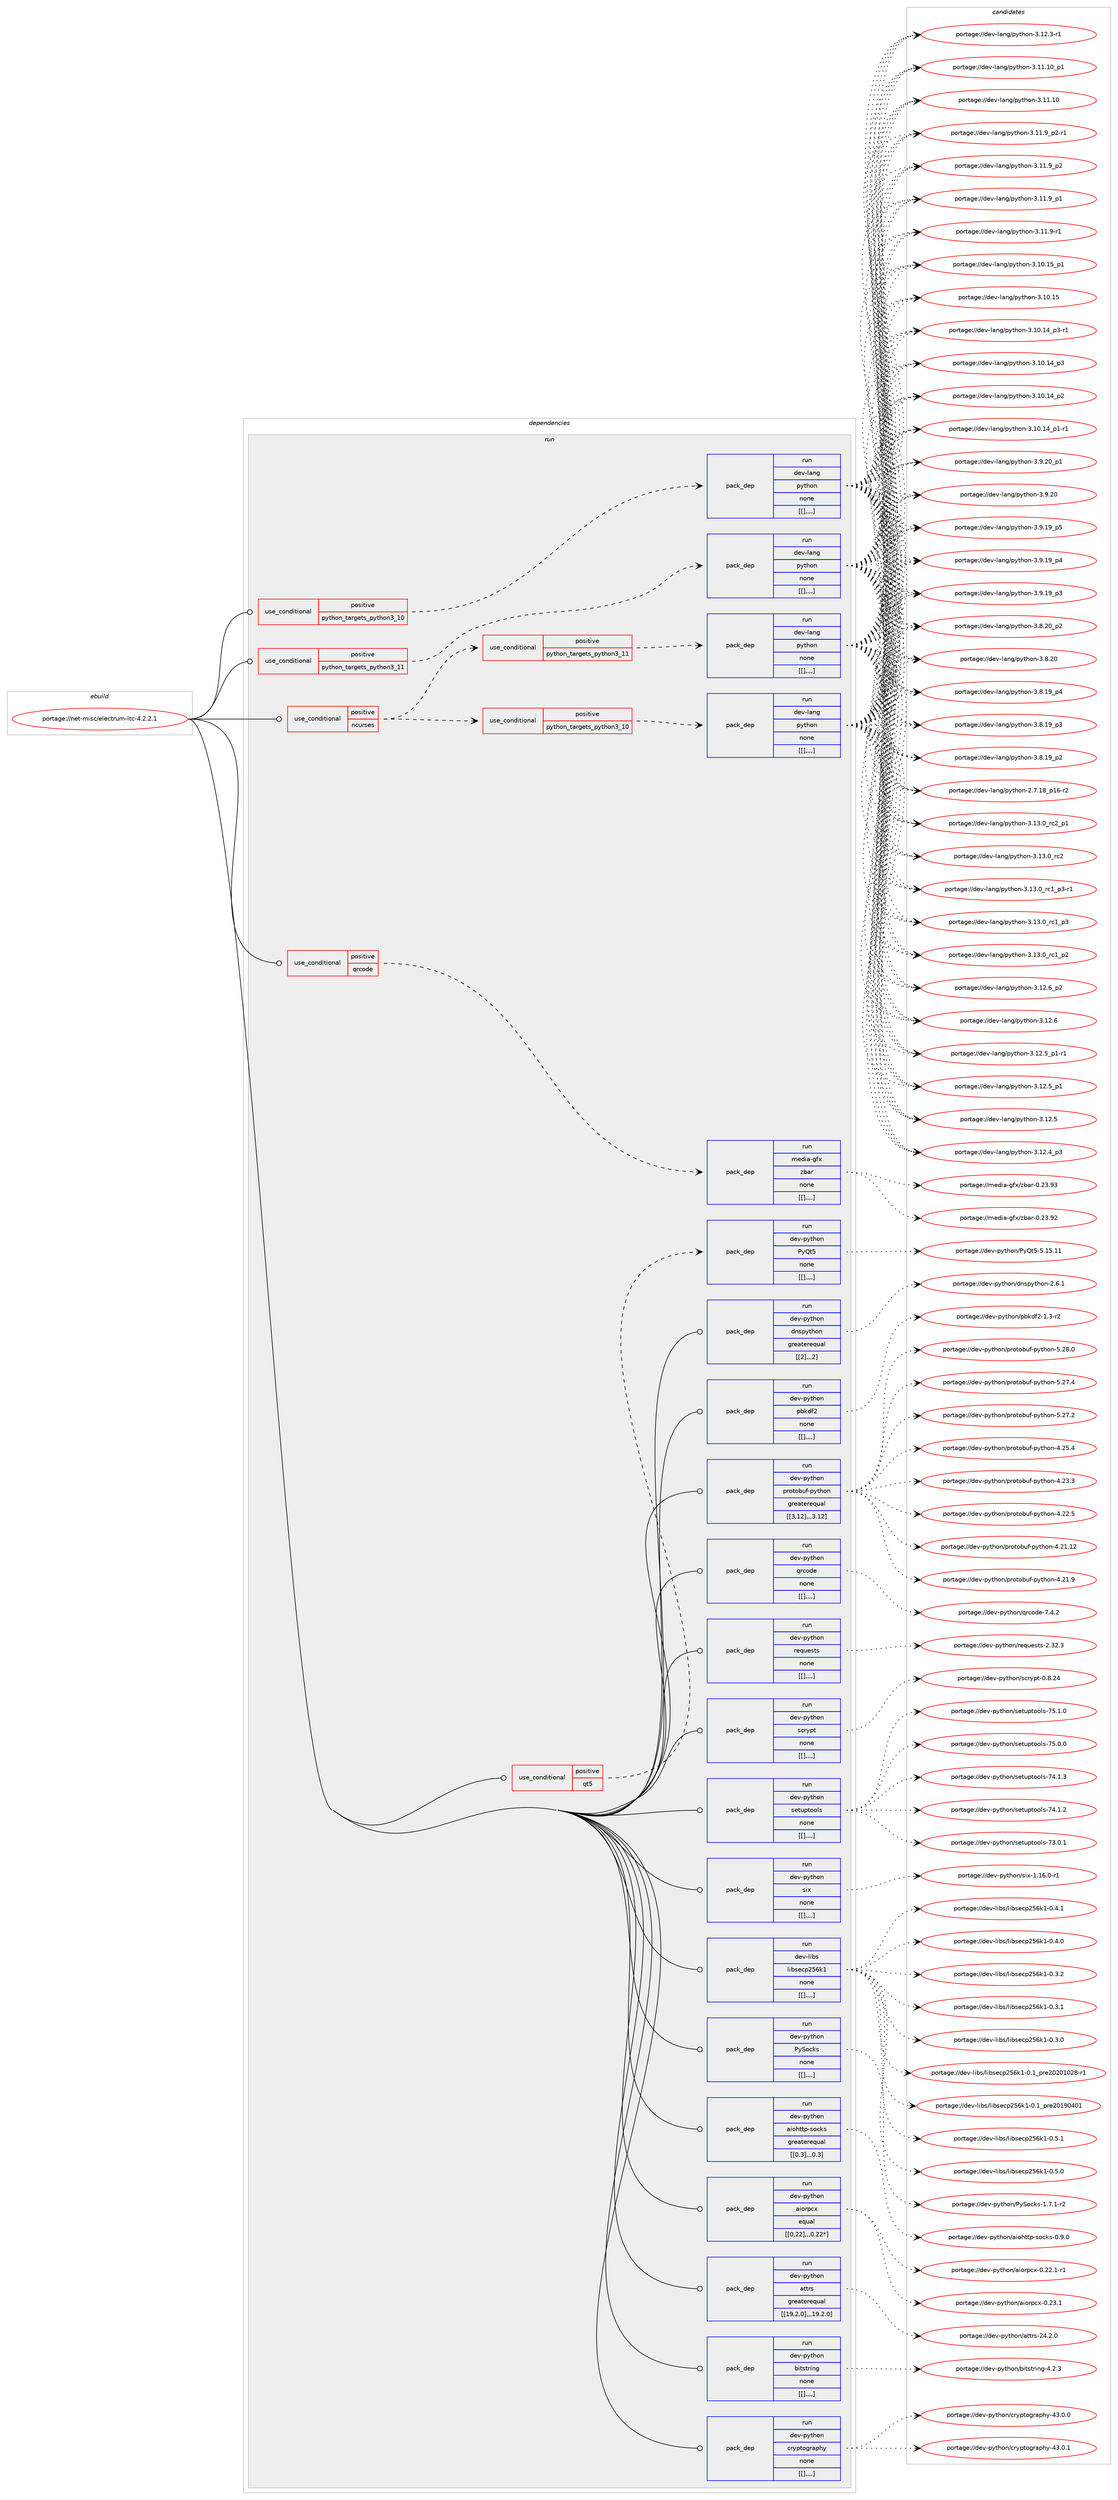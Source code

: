 digraph prolog {

# *************
# Graph options
# *************

newrank=true;
concentrate=true;
compound=true;
graph [rankdir=LR,fontname=Helvetica,fontsize=10,ranksep=1.5];#, ranksep=2.5, nodesep=0.2];
edge  [arrowhead=vee];
node  [fontname=Helvetica,fontsize=10];

# **********
# The ebuild
# **********

subgraph cluster_leftcol {
color=gray;
label=<<i>ebuild</i>>;
id [label="portage://net-misc/electrum-ltc-4.2.2.1", color=red, width=4, href="../net-misc/electrum-ltc-4.2.2.1.svg"];
}

# ****************
# The dependencies
# ****************

subgraph cluster_midcol {
color=gray;
label=<<i>dependencies</i>>;
subgraph cluster_compile {
fillcolor="#eeeeee";
style=filled;
label=<<i>compile</i>>;
}
subgraph cluster_compileandrun {
fillcolor="#eeeeee";
style=filled;
label=<<i>compile and run</i>>;
}
subgraph cluster_run {
fillcolor="#eeeeee";
style=filled;
label=<<i>run</i>>;
subgraph cond100537 {
dependency378971 [label=<<TABLE BORDER="0" CELLBORDER="1" CELLSPACING="0" CELLPADDING="4"><TR><TD ROWSPAN="3" CELLPADDING="10">use_conditional</TD></TR><TR><TD>positive</TD></TR><TR><TD>ncurses</TD></TR></TABLE>>, shape=none, color=red];
subgraph cond100538 {
dependency378972 [label=<<TABLE BORDER="0" CELLBORDER="1" CELLSPACING="0" CELLPADDING="4"><TR><TD ROWSPAN="3" CELLPADDING="10">use_conditional</TD></TR><TR><TD>positive</TD></TR><TR><TD>python_targets_python3_10</TD></TR></TABLE>>, shape=none, color=red];
subgraph pack275732 {
dependency378973 [label=<<TABLE BORDER="0" CELLBORDER="1" CELLSPACING="0" CELLPADDING="4" WIDTH="220"><TR><TD ROWSPAN="6" CELLPADDING="30">pack_dep</TD></TR><TR><TD WIDTH="110">run</TD></TR><TR><TD>dev-lang</TD></TR><TR><TD>python</TD></TR><TR><TD>none</TD></TR><TR><TD>[[],,,,]</TD></TR></TABLE>>, shape=none, color=blue];
}
dependency378972:e -> dependency378973:w [weight=20,style="dashed",arrowhead="vee"];
}
dependency378971:e -> dependency378972:w [weight=20,style="dashed",arrowhead="vee"];
subgraph cond100539 {
dependency378974 [label=<<TABLE BORDER="0" CELLBORDER="1" CELLSPACING="0" CELLPADDING="4"><TR><TD ROWSPAN="3" CELLPADDING="10">use_conditional</TD></TR><TR><TD>positive</TD></TR><TR><TD>python_targets_python3_11</TD></TR></TABLE>>, shape=none, color=red];
subgraph pack275733 {
dependency378975 [label=<<TABLE BORDER="0" CELLBORDER="1" CELLSPACING="0" CELLPADDING="4" WIDTH="220"><TR><TD ROWSPAN="6" CELLPADDING="30">pack_dep</TD></TR><TR><TD WIDTH="110">run</TD></TR><TR><TD>dev-lang</TD></TR><TR><TD>python</TD></TR><TR><TD>none</TD></TR><TR><TD>[[],,,,]</TD></TR></TABLE>>, shape=none, color=blue];
}
dependency378974:e -> dependency378975:w [weight=20,style="dashed",arrowhead="vee"];
}
dependency378971:e -> dependency378974:w [weight=20,style="dashed",arrowhead="vee"];
}
id:e -> dependency378971:w [weight=20,style="solid",arrowhead="odot"];
subgraph cond100540 {
dependency378976 [label=<<TABLE BORDER="0" CELLBORDER="1" CELLSPACING="0" CELLPADDING="4"><TR><TD ROWSPAN="3" CELLPADDING="10">use_conditional</TD></TR><TR><TD>positive</TD></TR><TR><TD>python_targets_python3_10</TD></TR></TABLE>>, shape=none, color=red];
subgraph pack275734 {
dependency378977 [label=<<TABLE BORDER="0" CELLBORDER="1" CELLSPACING="0" CELLPADDING="4" WIDTH="220"><TR><TD ROWSPAN="6" CELLPADDING="30">pack_dep</TD></TR><TR><TD WIDTH="110">run</TD></TR><TR><TD>dev-lang</TD></TR><TR><TD>python</TD></TR><TR><TD>none</TD></TR><TR><TD>[[],,,,]</TD></TR></TABLE>>, shape=none, color=blue];
}
dependency378976:e -> dependency378977:w [weight=20,style="dashed",arrowhead="vee"];
}
id:e -> dependency378976:w [weight=20,style="solid",arrowhead="odot"];
subgraph cond100541 {
dependency378978 [label=<<TABLE BORDER="0" CELLBORDER="1" CELLSPACING="0" CELLPADDING="4"><TR><TD ROWSPAN="3" CELLPADDING="10">use_conditional</TD></TR><TR><TD>positive</TD></TR><TR><TD>python_targets_python3_11</TD></TR></TABLE>>, shape=none, color=red];
subgraph pack275735 {
dependency378979 [label=<<TABLE BORDER="0" CELLBORDER="1" CELLSPACING="0" CELLPADDING="4" WIDTH="220"><TR><TD ROWSPAN="6" CELLPADDING="30">pack_dep</TD></TR><TR><TD WIDTH="110">run</TD></TR><TR><TD>dev-lang</TD></TR><TR><TD>python</TD></TR><TR><TD>none</TD></TR><TR><TD>[[],,,,]</TD></TR></TABLE>>, shape=none, color=blue];
}
dependency378978:e -> dependency378979:w [weight=20,style="dashed",arrowhead="vee"];
}
id:e -> dependency378978:w [weight=20,style="solid",arrowhead="odot"];
subgraph cond100542 {
dependency378980 [label=<<TABLE BORDER="0" CELLBORDER="1" CELLSPACING="0" CELLPADDING="4"><TR><TD ROWSPAN="3" CELLPADDING="10">use_conditional</TD></TR><TR><TD>positive</TD></TR><TR><TD>qrcode</TD></TR></TABLE>>, shape=none, color=red];
subgraph pack275736 {
dependency378981 [label=<<TABLE BORDER="0" CELLBORDER="1" CELLSPACING="0" CELLPADDING="4" WIDTH="220"><TR><TD ROWSPAN="6" CELLPADDING="30">pack_dep</TD></TR><TR><TD WIDTH="110">run</TD></TR><TR><TD>media-gfx</TD></TR><TR><TD>zbar</TD></TR><TR><TD>none</TD></TR><TR><TD>[[],,,,]</TD></TR></TABLE>>, shape=none, color=blue];
}
dependency378980:e -> dependency378981:w [weight=20,style="dashed",arrowhead="vee"];
}
id:e -> dependency378980:w [weight=20,style="solid",arrowhead="odot"];
subgraph cond100543 {
dependency378982 [label=<<TABLE BORDER="0" CELLBORDER="1" CELLSPACING="0" CELLPADDING="4"><TR><TD ROWSPAN="3" CELLPADDING="10">use_conditional</TD></TR><TR><TD>positive</TD></TR><TR><TD>qt5</TD></TR></TABLE>>, shape=none, color=red];
subgraph pack275737 {
dependency378983 [label=<<TABLE BORDER="0" CELLBORDER="1" CELLSPACING="0" CELLPADDING="4" WIDTH="220"><TR><TD ROWSPAN="6" CELLPADDING="30">pack_dep</TD></TR><TR><TD WIDTH="110">run</TD></TR><TR><TD>dev-python</TD></TR><TR><TD>PyQt5</TD></TR><TR><TD>none</TD></TR><TR><TD>[[],,,,]</TD></TR></TABLE>>, shape=none, color=blue];
}
dependency378982:e -> dependency378983:w [weight=20,style="dashed",arrowhead="vee"];
}
id:e -> dependency378982:w [weight=20,style="solid",arrowhead="odot"];
subgraph pack275738 {
dependency378984 [label=<<TABLE BORDER="0" CELLBORDER="1" CELLSPACING="0" CELLPADDING="4" WIDTH="220"><TR><TD ROWSPAN="6" CELLPADDING="30">pack_dep</TD></TR><TR><TD WIDTH="110">run</TD></TR><TR><TD>dev-libs</TD></TR><TR><TD>libsecp256k1</TD></TR><TR><TD>none</TD></TR><TR><TD>[[],,,,]</TD></TR></TABLE>>, shape=none, color=blue];
}
id:e -> dependency378984:w [weight=20,style="solid",arrowhead="odot"];
subgraph pack275739 {
dependency378985 [label=<<TABLE BORDER="0" CELLBORDER="1" CELLSPACING="0" CELLPADDING="4" WIDTH="220"><TR><TD ROWSPAN="6" CELLPADDING="30">pack_dep</TD></TR><TR><TD WIDTH="110">run</TD></TR><TR><TD>dev-python</TD></TR><TR><TD>PySocks</TD></TR><TR><TD>none</TD></TR><TR><TD>[[],,,,]</TD></TR></TABLE>>, shape=none, color=blue];
}
id:e -> dependency378985:w [weight=20,style="solid",arrowhead="odot"];
subgraph pack275740 {
dependency378986 [label=<<TABLE BORDER="0" CELLBORDER="1" CELLSPACING="0" CELLPADDING="4" WIDTH="220"><TR><TD ROWSPAN="6" CELLPADDING="30">pack_dep</TD></TR><TR><TD WIDTH="110">run</TD></TR><TR><TD>dev-python</TD></TR><TR><TD>aiohttp-socks</TD></TR><TR><TD>greaterequal</TD></TR><TR><TD>[[0,3],,,0.3]</TD></TR></TABLE>>, shape=none, color=blue];
}
id:e -> dependency378986:w [weight=20,style="solid",arrowhead="odot"];
subgraph pack275741 {
dependency378987 [label=<<TABLE BORDER="0" CELLBORDER="1" CELLSPACING="0" CELLPADDING="4" WIDTH="220"><TR><TD ROWSPAN="6" CELLPADDING="30">pack_dep</TD></TR><TR><TD WIDTH="110">run</TD></TR><TR><TD>dev-python</TD></TR><TR><TD>aiorpcx</TD></TR><TR><TD>equal</TD></TR><TR><TD>[[0,22],,,0.22*]</TD></TR></TABLE>>, shape=none, color=blue];
}
id:e -> dependency378987:w [weight=20,style="solid",arrowhead="odot"];
subgraph pack275742 {
dependency378988 [label=<<TABLE BORDER="0" CELLBORDER="1" CELLSPACING="0" CELLPADDING="4" WIDTH="220"><TR><TD ROWSPAN="6" CELLPADDING="30">pack_dep</TD></TR><TR><TD WIDTH="110">run</TD></TR><TR><TD>dev-python</TD></TR><TR><TD>attrs</TD></TR><TR><TD>greaterequal</TD></TR><TR><TD>[[19,2,0],,,19.2.0]</TD></TR></TABLE>>, shape=none, color=blue];
}
id:e -> dependency378988:w [weight=20,style="solid",arrowhead="odot"];
subgraph pack275743 {
dependency378989 [label=<<TABLE BORDER="0" CELLBORDER="1" CELLSPACING="0" CELLPADDING="4" WIDTH="220"><TR><TD ROWSPAN="6" CELLPADDING="30">pack_dep</TD></TR><TR><TD WIDTH="110">run</TD></TR><TR><TD>dev-python</TD></TR><TR><TD>bitstring</TD></TR><TR><TD>none</TD></TR><TR><TD>[[],,,,]</TD></TR></TABLE>>, shape=none, color=blue];
}
id:e -> dependency378989:w [weight=20,style="solid",arrowhead="odot"];
subgraph pack275744 {
dependency378990 [label=<<TABLE BORDER="0" CELLBORDER="1" CELLSPACING="0" CELLPADDING="4" WIDTH="220"><TR><TD ROWSPAN="6" CELLPADDING="30">pack_dep</TD></TR><TR><TD WIDTH="110">run</TD></TR><TR><TD>dev-python</TD></TR><TR><TD>cryptography</TD></TR><TR><TD>none</TD></TR><TR><TD>[[],,,,]</TD></TR></TABLE>>, shape=none, color=blue];
}
id:e -> dependency378990:w [weight=20,style="solid",arrowhead="odot"];
subgraph pack275745 {
dependency378991 [label=<<TABLE BORDER="0" CELLBORDER="1" CELLSPACING="0" CELLPADDING="4" WIDTH="220"><TR><TD ROWSPAN="6" CELLPADDING="30">pack_dep</TD></TR><TR><TD WIDTH="110">run</TD></TR><TR><TD>dev-python</TD></TR><TR><TD>dnspython</TD></TR><TR><TD>greaterequal</TD></TR><TR><TD>[[2],,,2]</TD></TR></TABLE>>, shape=none, color=blue];
}
id:e -> dependency378991:w [weight=20,style="solid",arrowhead="odot"];
subgraph pack275746 {
dependency378992 [label=<<TABLE BORDER="0" CELLBORDER="1" CELLSPACING="0" CELLPADDING="4" WIDTH="220"><TR><TD ROWSPAN="6" CELLPADDING="30">pack_dep</TD></TR><TR><TD WIDTH="110">run</TD></TR><TR><TD>dev-python</TD></TR><TR><TD>pbkdf2</TD></TR><TR><TD>none</TD></TR><TR><TD>[[],,,,]</TD></TR></TABLE>>, shape=none, color=blue];
}
id:e -> dependency378992:w [weight=20,style="solid",arrowhead="odot"];
subgraph pack275747 {
dependency378993 [label=<<TABLE BORDER="0" CELLBORDER="1" CELLSPACING="0" CELLPADDING="4" WIDTH="220"><TR><TD ROWSPAN="6" CELLPADDING="30">pack_dep</TD></TR><TR><TD WIDTH="110">run</TD></TR><TR><TD>dev-python</TD></TR><TR><TD>protobuf-python</TD></TR><TR><TD>greaterequal</TD></TR><TR><TD>[[3,12],,,3.12]</TD></TR></TABLE>>, shape=none, color=blue];
}
id:e -> dependency378993:w [weight=20,style="solid",arrowhead="odot"];
subgraph pack275748 {
dependency378994 [label=<<TABLE BORDER="0" CELLBORDER="1" CELLSPACING="0" CELLPADDING="4" WIDTH="220"><TR><TD ROWSPAN="6" CELLPADDING="30">pack_dep</TD></TR><TR><TD WIDTH="110">run</TD></TR><TR><TD>dev-python</TD></TR><TR><TD>qrcode</TD></TR><TR><TD>none</TD></TR><TR><TD>[[],,,,]</TD></TR></TABLE>>, shape=none, color=blue];
}
id:e -> dependency378994:w [weight=20,style="solid",arrowhead="odot"];
subgraph pack275749 {
dependency378995 [label=<<TABLE BORDER="0" CELLBORDER="1" CELLSPACING="0" CELLPADDING="4" WIDTH="220"><TR><TD ROWSPAN="6" CELLPADDING="30">pack_dep</TD></TR><TR><TD WIDTH="110">run</TD></TR><TR><TD>dev-python</TD></TR><TR><TD>requests</TD></TR><TR><TD>none</TD></TR><TR><TD>[[],,,,]</TD></TR></TABLE>>, shape=none, color=blue];
}
id:e -> dependency378995:w [weight=20,style="solid",arrowhead="odot"];
subgraph pack275750 {
dependency378996 [label=<<TABLE BORDER="0" CELLBORDER="1" CELLSPACING="0" CELLPADDING="4" WIDTH="220"><TR><TD ROWSPAN="6" CELLPADDING="30">pack_dep</TD></TR><TR><TD WIDTH="110">run</TD></TR><TR><TD>dev-python</TD></TR><TR><TD>scrypt</TD></TR><TR><TD>none</TD></TR><TR><TD>[[],,,,]</TD></TR></TABLE>>, shape=none, color=blue];
}
id:e -> dependency378996:w [weight=20,style="solid",arrowhead="odot"];
subgraph pack275751 {
dependency378997 [label=<<TABLE BORDER="0" CELLBORDER="1" CELLSPACING="0" CELLPADDING="4" WIDTH="220"><TR><TD ROWSPAN="6" CELLPADDING="30">pack_dep</TD></TR><TR><TD WIDTH="110">run</TD></TR><TR><TD>dev-python</TD></TR><TR><TD>setuptools</TD></TR><TR><TD>none</TD></TR><TR><TD>[[],,,,]</TD></TR></TABLE>>, shape=none, color=blue];
}
id:e -> dependency378997:w [weight=20,style="solid",arrowhead="odot"];
subgraph pack275752 {
dependency378998 [label=<<TABLE BORDER="0" CELLBORDER="1" CELLSPACING="0" CELLPADDING="4" WIDTH="220"><TR><TD ROWSPAN="6" CELLPADDING="30">pack_dep</TD></TR><TR><TD WIDTH="110">run</TD></TR><TR><TD>dev-python</TD></TR><TR><TD>six</TD></TR><TR><TD>none</TD></TR><TR><TD>[[],,,,]</TD></TR></TABLE>>, shape=none, color=blue];
}
id:e -> dependency378998:w [weight=20,style="solid",arrowhead="odot"];
}
}

# **************
# The candidates
# **************

subgraph cluster_choices {
rank=same;
color=gray;
label=<<i>candidates</i>>;

subgraph choice275732 {
color=black;
nodesep=1;
choice100101118451089711010347112121116104111110455146495146489511499509511249 [label="portage://dev-lang/python-3.13.0_rc2_p1", color=red, width=4,href="../dev-lang/python-3.13.0_rc2_p1.svg"];
choice10010111845108971101034711212111610411111045514649514648951149950 [label="portage://dev-lang/python-3.13.0_rc2", color=red, width=4,href="../dev-lang/python-3.13.0_rc2.svg"];
choice1001011184510897110103471121211161041111104551464951464895114994995112514511449 [label="portage://dev-lang/python-3.13.0_rc1_p3-r1", color=red, width=4,href="../dev-lang/python-3.13.0_rc1_p3-r1.svg"];
choice100101118451089711010347112121116104111110455146495146489511499499511251 [label="portage://dev-lang/python-3.13.0_rc1_p3", color=red, width=4,href="../dev-lang/python-3.13.0_rc1_p3.svg"];
choice100101118451089711010347112121116104111110455146495146489511499499511250 [label="portage://dev-lang/python-3.13.0_rc1_p2", color=red, width=4,href="../dev-lang/python-3.13.0_rc1_p2.svg"];
choice100101118451089711010347112121116104111110455146495046549511250 [label="portage://dev-lang/python-3.12.6_p2", color=red, width=4,href="../dev-lang/python-3.12.6_p2.svg"];
choice10010111845108971101034711212111610411111045514649504654 [label="portage://dev-lang/python-3.12.6", color=red, width=4,href="../dev-lang/python-3.12.6.svg"];
choice1001011184510897110103471121211161041111104551464950465395112494511449 [label="portage://dev-lang/python-3.12.5_p1-r1", color=red, width=4,href="../dev-lang/python-3.12.5_p1-r1.svg"];
choice100101118451089711010347112121116104111110455146495046539511249 [label="portage://dev-lang/python-3.12.5_p1", color=red, width=4,href="../dev-lang/python-3.12.5_p1.svg"];
choice10010111845108971101034711212111610411111045514649504653 [label="portage://dev-lang/python-3.12.5", color=red, width=4,href="../dev-lang/python-3.12.5.svg"];
choice100101118451089711010347112121116104111110455146495046529511251 [label="portage://dev-lang/python-3.12.4_p3", color=red, width=4,href="../dev-lang/python-3.12.4_p3.svg"];
choice100101118451089711010347112121116104111110455146495046514511449 [label="portage://dev-lang/python-3.12.3-r1", color=red, width=4,href="../dev-lang/python-3.12.3-r1.svg"];
choice10010111845108971101034711212111610411111045514649494649489511249 [label="portage://dev-lang/python-3.11.10_p1", color=red, width=4,href="../dev-lang/python-3.11.10_p1.svg"];
choice1001011184510897110103471121211161041111104551464949464948 [label="portage://dev-lang/python-3.11.10", color=red, width=4,href="../dev-lang/python-3.11.10.svg"];
choice1001011184510897110103471121211161041111104551464949465795112504511449 [label="portage://dev-lang/python-3.11.9_p2-r1", color=red, width=4,href="../dev-lang/python-3.11.9_p2-r1.svg"];
choice100101118451089711010347112121116104111110455146494946579511250 [label="portage://dev-lang/python-3.11.9_p2", color=red, width=4,href="../dev-lang/python-3.11.9_p2.svg"];
choice100101118451089711010347112121116104111110455146494946579511249 [label="portage://dev-lang/python-3.11.9_p1", color=red, width=4,href="../dev-lang/python-3.11.9_p1.svg"];
choice100101118451089711010347112121116104111110455146494946574511449 [label="portage://dev-lang/python-3.11.9-r1", color=red, width=4,href="../dev-lang/python-3.11.9-r1.svg"];
choice10010111845108971101034711212111610411111045514649484649539511249 [label="portage://dev-lang/python-3.10.15_p1", color=red, width=4,href="../dev-lang/python-3.10.15_p1.svg"];
choice1001011184510897110103471121211161041111104551464948464953 [label="portage://dev-lang/python-3.10.15", color=red, width=4,href="../dev-lang/python-3.10.15.svg"];
choice100101118451089711010347112121116104111110455146494846495295112514511449 [label="portage://dev-lang/python-3.10.14_p3-r1", color=red, width=4,href="../dev-lang/python-3.10.14_p3-r1.svg"];
choice10010111845108971101034711212111610411111045514649484649529511251 [label="portage://dev-lang/python-3.10.14_p3", color=red, width=4,href="../dev-lang/python-3.10.14_p3.svg"];
choice10010111845108971101034711212111610411111045514649484649529511250 [label="portage://dev-lang/python-3.10.14_p2", color=red, width=4,href="../dev-lang/python-3.10.14_p2.svg"];
choice100101118451089711010347112121116104111110455146494846495295112494511449 [label="portage://dev-lang/python-3.10.14_p1-r1", color=red, width=4,href="../dev-lang/python-3.10.14_p1-r1.svg"];
choice100101118451089711010347112121116104111110455146574650489511249 [label="portage://dev-lang/python-3.9.20_p1", color=red, width=4,href="../dev-lang/python-3.9.20_p1.svg"];
choice10010111845108971101034711212111610411111045514657465048 [label="portage://dev-lang/python-3.9.20", color=red, width=4,href="../dev-lang/python-3.9.20.svg"];
choice100101118451089711010347112121116104111110455146574649579511253 [label="portage://dev-lang/python-3.9.19_p5", color=red, width=4,href="../dev-lang/python-3.9.19_p5.svg"];
choice100101118451089711010347112121116104111110455146574649579511252 [label="portage://dev-lang/python-3.9.19_p4", color=red, width=4,href="../dev-lang/python-3.9.19_p4.svg"];
choice100101118451089711010347112121116104111110455146574649579511251 [label="portage://dev-lang/python-3.9.19_p3", color=red, width=4,href="../dev-lang/python-3.9.19_p3.svg"];
choice100101118451089711010347112121116104111110455146564650489511250 [label="portage://dev-lang/python-3.8.20_p2", color=red, width=4,href="../dev-lang/python-3.8.20_p2.svg"];
choice10010111845108971101034711212111610411111045514656465048 [label="portage://dev-lang/python-3.8.20", color=red, width=4,href="../dev-lang/python-3.8.20.svg"];
choice100101118451089711010347112121116104111110455146564649579511252 [label="portage://dev-lang/python-3.8.19_p4", color=red, width=4,href="../dev-lang/python-3.8.19_p4.svg"];
choice100101118451089711010347112121116104111110455146564649579511251 [label="portage://dev-lang/python-3.8.19_p3", color=red, width=4,href="../dev-lang/python-3.8.19_p3.svg"];
choice100101118451089711010347112121116104111110455146564649579511250 [label="portage://dev-lang/python-3.8.19_p2", color=red, width=4,href="../dev-lang/python-3.8.19_p2.svg"];
choice100101118451089711010347112121116104111110455046554649569511249544511450 [label="portage://dev-lang/python-2.7.18_p16-r2", color=red, width=4,href="../dev-lang/python-2.7.18_p16-r2.svg"];
dependency378973:e -> choice100101118451089711010347112121116104111110455146495146489511499509511249:w [style=dotted,weight="100"];
dependency378973:e -> choice10010111845108971101034711212111610411111045514649514648951149950:w [style=dotted,weight="100"];
dependency378973:e -> choice1001011184510897110103471121211161041111104551464951464895114994995112514511449:w [style=dotted,weight="100"];
dependency378973:e -> choice100101118451089711010347112121116104111110455146495146489511499499511251:w [style=dotted,weight="100"];
dependency378973:e -> choice100101118451089711010347112121116104111110455146495146489511499499511250:w [style=dotted,weight="100"];
dependency378973:e -> choice100101118451089711010347112121116104111110455146495046549511250:w [style=dotted,weight="100"];
dependency378973:e -> choice10010111845108971101034711212111610411111045514649504654:w [style=dotted,weight="100"];
dependency378973:e -> choice1001011184510897110103471121211161041111104551464950465395112494511449:w [style=dotted,weight="100"];
dependency378973:e -> choice100101118451089711010347112121116104111110455146495046539511249:w [style=dotted,weight="100"];
dependency378973:e -> choice10010111845108971101034711212111610411111045514649504653:w [style=dotted,weight="100"];
dependency378973:e -> choice100101118451089711010347112121116104111110455146495046529511251:w [style=dotted,weight="100"];
dependency378973:e -> choice100101118451089711010347112121116104111110455146495046514511449:w [style=dotted,weight="100"];
dependency378973:e -> choice10010111845108971101034711212111610411111045514649494649489511249:w [style=dotted,weight="100"];
dependency378973:e -> choice1001011184510897110103471121211161041111104551464949464948:w [style=dotted,weight="100"];
dependency378973:e -> choice1001011184510897110103471121211161041111104551464949465795112504511449:w [style=dotted,weight="100"];
dependency378973:e -> choice100101118451089711010347112121116104111110455146494946579511250:w [style=dotted,weight="100"];
dependency378973:e -> choice100101118451089711010347112121116104111110455146494946579511249:w [style=dotted,weight="100"];
dependency378973:e -> choice100101118451089711010347112121116104111110455146494946574511449:w [style=dotted,weight="100"];
dependency378973:e -> choice10010111845108971101034711212111610411111045514649484649539511249:w [style=dotted,weight="100"];
dependency378973:e -> choice1001011184510897110103471121211161041111104551464948464953:w [style=dotted,weight="100"];
dependency378973:e -> choice100101118451089711010347112121116104111110455146494846495295112514511449:w [style=dotted,weight="100"];
dependency378973:e -> choice10010111845108971101034711212111610411111045514649484649529511251:w [style=dotted,weight="100"];
dependency378973:e -> choice10010111845108971101034711212111610411111045514649484649529511250:w [style=dotted,weight="100"];
dependency378973:e -> choice100101118451089711010347112121116104111110455146494846495295112494511449:w [style=dotted,weight="100"];
dependency378973:e -> choice100101118451089711010347112121116104111110455146574650489511249:w [style=dotted,weight="100"];
dependency378973:e -> choice10010111845108971101034711212111610411111045514657465048:w [style=dotted,weight="100"];
dependency378973:e -> choice100101118451089711010347112121116104111110455146574649579511253:w [style=dotted,weight="100"];
dependency378973:e -> choice100101118451089711010347112121116104111110455146574649579511252:w [style=dotted,weight="100"];
dependency378973:e -> choice100101118451089711010347112121116104111110455146574649579511251:w [style=dotted,weight="100"];
dependency378973:e -> choice100101118451089711010347112121116104111110455146564650489511250:w [style=dotted,weight="100"];
dependency378973:e -> choice10010111845108971101034711212111610411111045514656465048:w [style=dotted,weight="100"];
dependency378973:e -> choice100101118451089711010347112121116104111110455146564649579511252:w [style=dotted,weight="100"];
dependency378973:e -> choice100101118451089711010347112121116104111110455146564649579511251:w [style=dotted,weight="100"];
dependency378973:e -> choice100101118451089711010347112121116104111110455146564649579511250:w [style=dotted,weight="100"];
dependency378973:e -> choice100101118451089711010347112121116104111110455046554649569511249544511450:w [style=dotted,weight="100"];
}
subgraph choice275733 {
color=black;
nodesep=1;
choice100101118451089711010347112121116104111110455146495146489511499509511249 [label="portage://dev-lang/python-3.13.0_rc2_p1", color=red, width=4,href="../dev-lang/python-3.13.0_rc2_p1.svg"];
choice10010111845108971101034711212111610411111045514649514648951149950 [label="portage://dev-lang/python-3.13.0_rc2", color=red, width=4,href="../dev-lang/python-3.13.0_rc2.svg"];
choice1001011184510897110103471121211161041111104551464951464895114994995112514511449 [label="portage://dev-lang/python-3.13.0_rc1_p3-r1", color=red, width=4,href="../dev-lang/python-3.13.0_rc1_p3-r1.svg"];
choice100101118451089711010347112121116104111110455146495146489511499499511251 [label="portage://dev-lang/python-3.13.0_rc1_p3", color=red, width=4,href="../dev-lang/python-3.13.0_rc1_p3.svg"];
choice100101118451089711010347112121116104111110455146495146489511499499511250 [label="portage://dev-lang/python-3.13.0_rc1_p2", color=red, width=4,href="../dev-lang/python-3.13.0_rc1_p2.svg"];
choice100101118451089711010347112121116104111110455146495046549511250 [label="portage://dev-lang/python-3.12.6_p2", color=red, width=4,href="../dev-lang/python-3.12.6_p2.svg"];
choice10010111845108971101034711212111610411111045514649504654 [label="portage://dev-lang/python-3.12.6", color=red, width=4,href="../dev-lang/python-3.12.6.svg"];
choice1001011184510897110103471121211161041111104551464950465395112494511449 [label="portage://dev-lang/python-3.12.5_p1-r1", color=red, width=4,href="../dev-lang/python-3.12.5_p1-r1.svg"];
choice100101118451089711010347112121116104111110455146495046539511249 [label="portage://dev-lang/python-3.12.5_p1", color=red, width=4,href="../dev-lang/python-3.12.5_p1.svg"];
choice10010111845108971101034711212111610411111045514649504653 [label="portage://dev-lang/python-3.12.5", color=red, width=4,href="../dev-lang/python-3.12.5.svg"];
choice100101118451089711010347112121116104111110455146495046529511251 [label="portage://dev-lang/python-3.12.4_p3", color=red, width=4,href="../dev-lang/python-3.12.4_p3.svg"];
choice100101118451089711010347112121116104111110455146495046514511449 [label="portage://dev-lang/python-3.12.3-r1", color=red, width=4,href="../dev-lang/python-3.12.3-r1.svg"];
choice10010111845108971101034711212111610411111045514649494649489511249 [label="portage://dev-lang/python-3.11.10_p1", color=red, width=4,href="../dev-lang/python-3.11.10_p1.svg"];
choice1001011184510897110103471121211161041111104551464949464948 [label="portage://dev-lang/python-3.11.10", color=red, width=4,href="../dev-lang/python-3.11.10.svg"];
choice1001011184510897110103471121211161041111104551464949465795112504511449 [label="portage://dev-lang/python-3.11.9_p2-r1", color=red, width=4,href="../dev-lang/python-3.11.9_p2-r1.svg"];
choice100101118451089711010347112121116104111110455146494946579511250 [label="portage://dev-lang/python-3.11.9_p2", color=red, width=4,href="../dev-lang/python-3.11.9_p2.svg"];
choice100101118451089711010347112121116104111110455146494946579511249 [label="portage://dev-lang/python-3.11.9_p1", color=red, width=4,href="../dev-lang/python-3.11.9_p1.svg"];
choice100101118451089711010347112121116104111110455146494946574511449 [label="portage://dev-lang/python-3.11.9-r1", color=red, width=4,href="../dev-lang/python-3.11.9-r1.svg"];
choice10010111845108971101034711212111610411111045514649484649539511249 [label="portage://dev-lang/python-3.10.15_p1", color=red, width=4,href="../dev-lang/python-3.10.15_p1.svg"];
choice1001011184510897110103471121211161041111104551464948464953 [label="portage://dev-lang/python-3.10.15", color=red, width=4,href="../dev-lang/python-3.10.15.svg"];
choice100101118451089711010347112121116104111110455146494846495295112514511449 [label="portage://dev-lang/python-3.10.14_p3-r1", color=red, width=4,href="../dev-lang/python-3.10.14_p3-r1.svg"];
choice10010111845108971101034711212111610411111045514649484649529511251 [label="portage://dev-lang/python-3.10.14_p3", color=red, width=4,href="../dev-lang/python-3.10.14_p3.svg"];
choice10010111845108971101034711212111610411111045514649484649529511250 [label="portage://dev-lang/python-3.10.14_p2", color=red, width=4,href="../dev-lang/python-3.10.14_p2.svg"];
choice100101118451089711010347112121116104111110455146494846495295112494511449 [label="portage://dev-lang/python-3.10.14_p1-r1", color=red, width=4,href="../dev-lang/python-3.10.14_p1-r1.svg"];
choice100101118451089711010347112121116104111110455146574650489511249 [label="portage://dev-lang/python-3.9.20_p1", color=red, width=4,href="../dev-lang/python-3.9.20_p1.svg"];
choice10010111845108971101034711212111610411111045514657465048 [label="portage://dev-lang/python-3.9.20", color=red, width=4,href="../dev-lang/python-3.9.20.svg"];
choice100101118451089711010347112121116104111110455146574649579511253 [label="portage://dev-lang/python-3.9.19_p5", color=red, width=4,href="../dev-lang/python-3.9.19_p5.svg"];
choice100101118451089711010347112121116104111110455146574649579511252 [label="portage://dev-lang/python-3.9.19_p4", color=red, width=4,href="../dev-lang/python-3.9.19_p4.svg"];
choice100101118451089711010347112121116104111110455146574649579511251 [label="portage://dev-lang/python-3.9.19_p3", color=red, width=4,href="../dev-lang/python-3.9.19_p3.svg"];
choice100101118451089711010347112121116104111110455146564650489511250 [label="portage://dev-lang/python-3.8.20_p2", color=red, width=4,href="../dev-lang/python-3.8.20_p2.svg"];
choice10010111845108971101034711212111610411111045514656465048 [label="portage://dev-lang/python-3.8.20", color=red, width=4,href="../dev-lang/python-3.8.20.svg"];
choice100101118451089711010347112121116104111110455146564649579511252 [label="portage://dev-lang/python-3.8.19_p4", color=red, width=4,href="../dev-lang/python-3.8.19_p4.svg"];
choice100101118451089711010347112121116104111110455146564649579511251 [label="portage://dev-lang/python-3.8.19_p3", color=red, width=4,href="../dev-lang/python-3.8.19_p3.svg"];
choice100101118451089711010347112121116104111110455146564649579511250 [label="portage://dev-lang/python-3.8.19_p2", color=red, width=4,href="../dev-lang/python-3.8.19_p2.svg"];
choice100101118451089711010347112121116104111110455046554649569511249544511450 [label="portage://dev-lang/python-2.7.18_p16-r2", color=red, width=4,href="../dev-lang/python-2.7.18_p16-r2.svg"];
dependency378975:e -> choice100101118451089711010347112121116104111110455146495146489511499509511249:w [style=dotted,weight="100"];
dependency378975:e -> choice10010111845108971101034711212111610411111045514649514648951149950:w [style=dotted,weight="100"];
dependency378975:e -> choice1001011184510897110103471121211161041111104551464951464895114994995112514511449:w [style=dotted,weight="100"];
dependency378975:e -> choice100101118451089711010347112121116104111110455146495146489511499499511251:w [style=dotted,weight="100"];
dependency378975:e -> choice100101118451089711010347112121116104111110455146495146489511499499511250:w [style=dotted,weight="100"];
dependency378975:e -> choice100101118451089711010347112121116104111110455146495046549511250:w [style=dotted,weight="100"];
dependency378975:e -> choice10010111845108971101034711212111610411111045514649504654:w [style=dotted,weight="100"];
dependency378975:e -> choice1001011184510897110103471121211161041111104551464950465395112494511449:w [style=dotted,weight="100"];
dependency378975:e -> choice100101118451089711010347112121116104111110455146495046539511249:w [style=dotted,weight="100"];
dependency378975:e -> choice10010111845108971101034711212111610411111045514649504653:w [style=dotted,weight="100"];
dependency378975:e -> choice100101118451089711010347112121116104111110455146495046529511251:w [style=dotted,weight="100"];
dependency378975:e -> choice100101118451089711010347112121116104111110455146495046514511449:w [style=dotted,weight="100"];
dependency378975:e -> choice10010111845108971101034711212111610411111045514649494649489511249:w [style=dotted,weight="100"];
dependency378975:e -> choice1001011184510897110103471121211161041111104551464949464948:w [style=dotted,weight="100"];
dependency378975:e -> choice1001011184510897110103471121211161041111104551464949465795112504511449:w [style=dotted,weight="100"];
dependency378975:e -> choice100101118451089711010347112121116104111110455146494946579511250:w [style=dotted,weight="100"];
dependency378975:e -> choice100101118451089711010347112121116104111110455146494946579511249:w [style=dotted,weight="100"];
dependency378975:e -> choice100101118451089711010347112121116104111110455146494946574511449:w [style=dotted,weight="100"];
dependency378975:e -> choice10010111845108971101034711212111610411111045514649484649539511249:w [style=dotted,weight="100"];
dependency378975:e -> choice1001011184510897110103471121211161041111104551464948464953:w [style=dotted,weight="100"];
dependency378975:e -> choice100101118451089711010347112121116104111110455146494846495295112514511449:w [style=dotted,weight="100"];
dependency378975:e -> choice10010111845108971101034711212111610411111045514649484649529511251:w [style=dotted,weight="100"];
dependency378975:e -> choice10010111845108971101034711212111610411111045514649484649529511250:w [style=dotted,weight="100"];
dependency378975:e -> choice100101118451089711010347112121116104111110455146494846495295112494511449:w [style=dotted,weight="100"];
dependency378975:e -> choice100101118451089711010347112121116104111110455146574650489511249:w [style=dotted,weight="100"];
dependency378975:e -> choice10010111845108971101034711212111610411111045514657465048:w [style=dotted,weight="100"];
dependency378975:e -> choice100101118451089711010347112121116104111110455146574649579511253:w [style=dotted,weight="100"];
dependency378975:e -> choice100101118451089711010347112121116104111110455146574649579511252:w [style=dotted,weight="100"];
dependency378975:e -> choice100101118451089711010347112121116104111110455146574649579511251:w [style=dotted,weight="100"];
dependency378975:e -> choice100101118451089711010347112121116104111110455146564650489511250:w [style=dotted,weight="100"];
dependency378975:e -> choice10010111845108971101034711212111610411111045514656465048:w [style=dotted,weight="100"];
dependency378975:e -> choice100101118451089711010347112121116104111110455146564649579511252:w [style=dotted,weight="100"];
dependency378975:e -> choice100101118451089711010347112121116104111110455146564649579511251:w [style=dotted,weight="100"];
dependency378975:e -> choice100101118451089711010347112121116104111110455146564649579511250:w [style=dotted,weight="100"];
dependency378975:e -> choice100101118451089711010347112121116104111110455046554649569511249544511450:w [style=dotted,weight="100"];
}
subgraph choice275734 {
color=black;
nodesep=1;
choice100101118451089711010347112121116104111110455146495146489511499509511249 [label="portage://dev-lang/python-3.13.0_rc2_p1", color=red, width=4,href="../dev-lang/python-3.13.0_rc2_p1.svg"];
choice10010111845108971101034711212111610411111045514649514648951149950 [label="portage://dev-lang/python-3.13.0_rc2", color=red, width=4,href="../dev-lang/python-3.13.0_rc2.svg"];
choice1001011184510897110103471121211161041111104551464951464895114994995112514511449 [label="portage://dev-lang/python-3.13.0_rc1_p3-r1", color=red, width=4,href="../dev-lang/python-3.13.0_rc1_p3-r1.svg"];
choice100101118451089711010347112121116104111110455146495146489511499499511251 [label="portage://dev-lang/python-3.13.0_rc1_p3", color=red, width=4,href="../dev-lang/python-3.13.0_rc1_p3.svg"];
choice100101118451089711010347112121116104111110455146495146489511499499511250 [label="portage://dev-lang/python-3.13.0_rc1_p2", color=red, width=4,href="../dev-lang/python-3.13.0_rc1_p2.svg"];
choice100101118451089711010347112121116104111110455146495046549511250 [label="portage://dev-lang/python-3.12.6_p2", color=red, width=4,href="../dev-lang/python-3.12.6_p2.svg"];
choice10010111845108971101034711212111610411111045514649504654 [label="portage://dev-lang/python-3.12.6", color=red, width=4,href="../dev-lang/python-3.12.6.svg"];
choice1001011184510897110103471121211161041111104551464950465395112494511449 [label="portage://dev-lang/python-3.12.5_p1-r1", color=red, width=4,href="../dev-lang/python-3.12.5_p1-r1.svg"];
choice100101118451089711010347112121116104111110455146495046539511249 [label="portage://dev-lang/python-3.12.5_p1", color=red, width=4,href="../dev-lang/python-3.12.5_p1.svg"];
choice10010111845108971101034711212111610411111045514649504653 [label="portage://dev-lang/python-3.12.5", color=red, width=4,href="../dev-lang/python-3.12.5.svg"];
choice100101118451089711010347112121116104111110455146495046529511251 [label="portage://dev-lang/python-3.12.4_p3", color=red, width=4,href="../dev-lang/python-3.12.4_p3.svg"];
choice100101118451089711010347112121116104111110455146495046514511449 [label="portage://dev-lang/python-3.12.3-r1", color=red, width=4,href="../dev-lang/python-3.12.3-r1.svg"];
choice10010111845108971101034711212111610411111045514649494649489511249 [label="portage://dev-lang/python-3.11.10_p1", color=red, width=4,href="../dev-lang/python-3.11.10_p1.svg"];
choice1001011184510897110103471121211161041111104551464949464948 [label="portage://dev-lang/python-3.11.10", color=red, width=4,href="../dev-lang/python-3.11.10.svg"];
choice1001011184510897110103471121211161041111104551464949465795112504511449 [label="portage://dev-lang/python-3.11.9_p2-r1", color=red, width=4,href="../dev-lang/python-3.11.9_p2-r1.svg"];
choice100101118451089711010347112121116104111110455146494946579511250 [label="portage://dev-lang/python-3.11.9_p2", color=red, width=4,href="../dev-lang/python-3.11.9_p2.svg"];
choice100101118451089711010347112121116104111110455146494946579511249 [label="portage://dev-lang/python-3.11.9_p1", color=red, width=4,href="../dev-lang/python-3.11.9_p1.svg"];
choice100101118451089711010347112121116104111110455146494946574511449 [label="portage://dev-lang/python-3.11.9-r1", color=red, width=4,href="../dev-lang/python-3.11.9-r1.svg"];
choice10010111845108971101034711212111610411111045514649484649539511249 [label="portage://dev-lang/python-3.10.15_p1", color=red, width=4,href="../dev-lang/python-3.10.15_p1.svg"];
choice1001011184510897110103471121211161041111104551464948464953 [label="portage://dev-lang/python-3.10.15", color=red, width=4,href="../dev-lang/python-3.10.15.svg"];
choice100101118451089711010347112121116104111110455146494846495295112514511449 [label="portage://dev-lang/python-3.10.14_p3-r1", color=red, width=4,href="../dev-lang/python-3.10.14_p3-r1.svg"];
choice10010111845108971101034711212111610411111045514649484649529511251 [label="portage://dev-lang/python-3.10.14_p3", color=red, width=4,href="../dev-lang/python-3.10.14_p3.svg"];
choice10010111845108971101034711212111610411111045514649484649529511250 [label="portage://dev-lang/python-3.10.14_p2", color=red, width=4,href="../dev-lang/python-3.10.14_p2.svg"];
choice100101118451089711010347112121116104111110455146494846495295112494511449 [label="portage://dev-lang/python-3.10.14_p1-r1", color=red, width=4,href="../dev-lang/python-3.10.14_p1-r1.svg"];
choice100101118451089711010347112121116104111110455146574650489511249 [label="portage://dev-lang/python-3.9.20_p1", color=red, width=4,href="../dev-lang/python-3.9.20_p1.svg"];
choice10010111845108971101034711212111610411111045514657465048 [label="portage://dev-lang/python-3.9.20", color=red, width=4,href="../dev-lang/python-3.9.20.svg"];
choice100101118451089711010347112121116104111110455146574649579511253 [label="portage://dev-lang/python-3.9.19_p5", color=red, width=4,href="../dev-lang/python-3.9.19_p5.svg"];
choice100101118451089711010347112121116104111110455146574649579511252 [label="portage://dev-lang/python-3.9.19_p4", color=red, width=4,href="../dev-lang/python-3.9.19_p4.svg"];
choice100101118451089711010347112121116104111110455146574649579511251 [label="portage://dev-lang/python-3.9.19_p3", color=red, width=4,href="../dev-lang/python-3.9.19_p3.svg"];
choice100101118451089711010347112121116104111110455146564650489511250 [label="portage://dev-lang/python-3.8.20_p2", color=red, width=4,href="../dev-lang/python-3.8.20_p2.svg"];
choice10010111845108971101034711212111610411111045514656465048 [label="portage://dev-lang/python-3.8.20", color=red, width=4,href="../dev-lang/python-3.8.20.svg"];
choice100101118451089711010347112121116104111110455146564649579511252 [label="portage://dev-lang/python-3.8.19_p4", color=red, width=4,href="../dev-lang/python-3.8.19_p4.svg"];
choice100101118451089711010347112121116104111110455146564649579511251 [label="portage://dev-lang/python-3.8.19_p3", color=red, width=4,href="../dev-lang/python-3.8.19_p3.svg"];
choice100101118451089711010347112121116104111110455146564649579511250 [label="portage://dev-lang/python-3.8.19_p2", color=red, width=4,href="../dev-lang/python-3.8.19_p2.svg"];
choice100101118451089711010347112121116104111110455046554649569511249544511450 [label="portage://dev-lang/python-2.7.18_p16-r2", color=red, width=4,href="../dev-lang/python-2.7.18_p16-r2.svg"];
dependency378977:e -> choice100101118451089711010347112121116104111110455146495146489511499509511249:w [style=dotted,weight="100"];
dependency378977:e -> choice10010111845108971101034711212111610411111045514649514648951149950:w [style=dotted,weight="100"];
dependency378977:e -> choice1001011184510897110103471121211161041111104551464951464895114994995112514511449:w [style=dotted,weight="100"];
dependency378977:e -> choice100101118451089711010347112121116104111110455146495146489511499499511251:w [style=dotted,weight="100"];
dependency378977:e -> choice100101118451089711010347112121116104111110455146495146489511499499511250:w [style=dotted,weight="100"];
dependency378977:e -> choice100101118451089711010347112121116104111110455146495046549511250:w [style=dotted,weight="100"];
dependency378977:e -> choice10010111845108971101034711212111610411111045514649504654:w [style=dotted,weight="100"];
dependency378977:e -> choice1001011184510897110103471121211161041111104551464950465395112494511449:w [style=dotted,weight="100"];
dependency378977:e -> choice100101118451089711010347112121116104111110455146495046539511249:w [style=dotted,weight="100"];
dependency378977:e -> choice10010111845108971101034711212111610411111045514649504653:w [style=dotted,weight="100"];
dependency378977:e -> choice100101118451089711010347112121116104111110455146495046529511251:w [style=dotted,weight="100"];
dependency378977:e -> choice100101118451089711010347112121116104111110455146495046514511449:w [style=dotted,weight="100"];
dependency378977:e -> choice10010111845108971101034711212111610411111045514649494649489511249:w [style=dotted,weight="100"];
dependency378977:e -> choice1001011184510897110103471121211161041111104551464949464948:w [style=dotted,weight="100"];
dependency378977:e -> choice1001011184510897110103471121211161041111104551464949465795112504511449:w [style=dotted,weight="100"];
dependency378977:e -> choice100101118451089711010347112121116104111110455146494946579511250:w [style=dotted,weight="100"];
dependency378977:e -> choice100101118451089711010347112121116104111110455146494946579511249:w [style=dotted,weight="100"];
dependency378977:e -> choice100101118451089711010347112121116104111110455146494946574511449:w [style=dotted,weight="100"];
dependency378977:e -> choice10010111845108971101034711212111610411111045514649484649539511249:w [style=dotted,weight="100"];
dependency378977:e -> choice1001011184510897110103471121211161041111104551464948464953:w [style=dotted,weight="100"];
dependency378977:e -> choice100101118451089711010347112121116104111110455146494846495295112514511449:w [style=dotted,weight="100"];
dependency378977:e -> choice10010111845108971101034711212111610411111045514649484649529511251:w [style=dotted,weight="100"];
dependency378977:e -> choice10010111845108971101034711212111610411111045514649484649529511250:w [style=dotted,weight="100"];
dependency378977:e -> choice100101118451089711010347112121116104111110455146494846495295112494511449:w [style=dotted,weight="100"];
dependency378977:e -> choice100101118451089711010347112121116104111110455146574650489511249:w [style=dotted,weight="100"];
dependency378977:e -> choice10010111845108971101034711212111610411111045514657465048:w [style=dotted,weight="100"];
dependency378977:e -> choice100101118451089711010347112121116104111110455146574649579511253:w [style=dotted,weight="100"];
dependency378977:e -> choice100101118451089711010347112121116104111110455146574649579511252:w [style=dotted,weight="100"];
dependency378977:e -> choice100101118451089711010347112121116104111110455146574649579511251:w [style=dotted,weight="100"];
dependency378977:e -> choice100101118451089711010347112121116104111110455146564650489511250:w [style=dotted,weight="100"];
dependency378977:e -> choice10010111845108971101034711212111610411111045514656465048:w [style=dotted,weight="100"];
dependency378977:e -> choice100101118451089711010347112121116104111110455146564649579511252:w [style=dotted,weight="100"];
dependency378977:e -> choice100101118451089711010347112121116104111110455146564649579511251:w [style=dotted,weight="100"];
dependency378977:e -> choice100101118451089711010347112121116104111110455146564649579511250:w [style=dotted,weight="100"];
dependency378977:e -> choice100101118451089711010347112121116104111110455046554649569511249544511450:w [style=dotted,weight="100"];
}
subgraph choice275735 {
color=black;
nodesep=1;
choice100101118451089711010347112121116104111110455146495146489511499509511249 [label="portage://dev-lang/python-3.13.0_rc2_p1", color=red, width=4,href="../dev-lang/python-3.13.0_rc2_p1.svg"];
choice10010111845108971101034711212111610411111045514649514648951149950 [label="portage://dev-lang/python-3.13.0_rc2", color=red, width=4,href="../dev-lang/python-3.13.0_rc2.svg"];
choice1001011184510897110103471121211161041111104551464951464895114994995112514511449 [label="portage://dev-lang/python-3.13.0_rc1_p3-r1", color=red, width=4,href="../dev-lang/python-3.13.0_rc1_p3-r1.svg"];
choice100101118451089711010347112121116104111110455146495146489511499499511251 [label="portage://dev-lang/python-3.13.0_rc1_p3", color=red, width=4,href="../dev-lang/python-3.13.0_rc1_p3.svg"];
choice100101118451089711010347112121116104111110455146495146489511499499511250 [label="portage://dev-lang/python-3.13.0_rc1_p2", color=red, width=4,href="../dev-lang/python-3.13.0_rc1_p2.svg"];
choice100101118451089711010347112121116104111110455146495046549511250 [label="portage://dev-lang/python-3.12.6_p2", color=red, width=4,href="../dev-lang/python-3.12.6_p2.svg"];
choice10010111845108971101034711212111610411111045514649504654 [label="portage://dev-lang/python-3.12.6", color=red, width=4,href="../dev-lang/python-3.12.6.svg"];
choice1001011184510897110103471121211161041111104551464950465395112494511449 [label="portage://dev-lang/python-3.12.5_p1-r1", color=red, width=4,href="../dev-lang/python-3.12.5_p1-r1.svg"];
choice100101118451089711010347112121116104111110455146495046539511249 [label="portage://dev-lang/python-3.12.5_p1", color=red, width=4,href="../dev-lang/python-3.12.5_p1.svg"];
choice10010111845108971101034711212111610411111045514649504653 [label="portage://dev-lang/python-3.12.5", color=red, width=4,href="../dev-lang/python-3.12.5.svg"];
choice100101118451089711010347112121116104111110455146495046529511251 [label="portage://dev-lang/python-3.12.4_p3", color=red, width=4,href="../dev-lang/python-3.12.4_p3.svg"];
choice100101118451089711010347112121116104111110455146495046514511449 [label="portage://dev-lang/python-3.12.3-r1", color=red, width=4,href="../dev-lang/python-3.12.3-r1.svg"];
choice10010111845108971101034711212111610411111045514649494649489511249 [label="portage://dev-lang/python-3.11.10_p1", color=red, width=4,href="../dev-lang/python-3.11.10_p1.svg"];
choice1001011184510897110103471121211161041111104551464949464948 [label="portage://dev-lang/python-3.11.10", color=red, width=4,href="../dev-lang/python-3.11.10.svg"];
choice1001011184510897110103471121211161041111104551464949465795112504511449 [label="portage://dev-lang/python-3.11.9_p2-r1", color=red, width=4,href="../dev-lang/python-3.11.9_p2-r1.svg"];
choice100101118451089711010347112121116104111110455146494946579511250 [label="portage://dev-lang/python-3.11.9_p2", color=red, width=4,href="../dev-lang/python-3.11.9_p2.svg"];
choice100101118451089711010347112121116104111110455146494946579511249 [label="portage://dev-lang/python-3.11.9_p1", color=red, width=4,href="../dev-lang/python-3.11.9_p1.svg"];
choice100101118451089711010347112121116104111110455146494946574511449 [label="portage://dev-lang/python-3.11.9-r1", color=red, width=4,href="../dev-lang/python-3.11.9-r1.svg"];
choice10010111845108971101034711212111610411111045514649484649539511249 [label="portage://dev-lang/python-3.10.15_p1", color=red, width=4,href="../dev-lang/python-3.10.15_p1.svg"];
choice1001011184510897110103471121211161041111104551464948464953 [label="portage://dev-lang/python-3.10.15", color=red, width=4,href="../dev-lang/python-3.10.15.svg"];
choice100101118451089711010347112121116104111110455146494846495295112514511449 [label="portage://dev-lang/python-3.10.14_p3-r1", color=red, width=4,href="../dev-lang/python-3.10.14_p3-r1.svg"];
choice10010111845108971101034711212111610411111045514649484649529511251 [label="portage://dev-lang/python-3.10.14_p3", color=red, width=4,href="../dev-lang/python-3.10.14_p3.svg"];
choice10010111845108971101034711212111610411111045514649484649529511250 [label="portage://dev-lang/python-3.10.14_p2", color=red, width=4,href="../dev-lang/python-3.10.14_p2.svg"];
choice100101118451089711010347112121116104111110455146494846495295112494511449 [label="portage://dev-lang/python-3.10.14_p1-r1", color=red, width=4,href="../dev-lang/python-3.10.14_p1-r1.svg"];
choice100101118451089711010347112121116104111110455146574650489511249 [label="portage://dev-lang/python-3.9.20_p1", color=red, width=4,href="../dev-lang/python-3.9.20_p1.svg"];
choice10010111845108971101034711212111610411111045514657465048 [label="portage://dev-lang/python-3.9.20", color=red, width=4,href="../dev-lang/python-3.9.20.svg"];
choice100101118451089711010347112121116104111110455146574649579511253 [label="portage://dev-lang/python-3.9.19_p5", color=red, width=4,href="../dev-lang/python-3.9.19_p5.svg"];
choice100101118451089711010347112121116104111110455146574649579511252 [label="portage://dev-lang/python-3.9.19_p4", color=red, width=4,href="../dev-lang/python-3.9.19_p4.svg"];
choice100101118451089711010347112121116104111110455146574649579511251 [label="portage://dev-lang/python-3.9.19_p3", color=red, width=4,href="../dev-lang/python-3.9.19_p3.svg"];
choice100101118451089711010347112121116104111110455146564650489511250 [label="portage://dev-lang/python-3.8.20_p2", color=red, width=4,href="../dev-lang/python-3.8.20_p2.svg"];
choice10010111845108971101034711212111610411111045514656465048 [label="portage://dev-lang/python-3.8.20", color=red, width=4,href="../dev-lang/python-3.8.20.svg"];
choice100101118451089711010347112121116104111110455146564649579511252 [label="portage://dev-lang/python-3.8.19_p4", color=red, width=4,href="../dev-lang/python-3.8.19_p4.svg"];
choice100101118451089711010347112121116104111110455146564649579511251 [label="portage://dev-lang/python-3.8.19_p3", color=red, width=4,href="../dev-lang/python-3.8.19_p3.svg"];
choice100101118451089711010347112121116104111110455146564649579511250 [label="portage://dev-lang/python-3.8.19_p2", color=red, width=4,href="../dev-lang/python-3.8.19_p2.svg"];
choice100101118451089711010347112121116104111110455046554649569511249544511450 [label="portage://dev-lang/python-2.7.18_p16-r2", color=red, width=4,href="../dev-lang/python-2.7.18_p16-r2.svg"];
dependency378979:e -> choice100101118451089711010347112121116104111110455146495146489511499509511249:w [style=dotted,weight="100"];
dependency378979:e -> choice10010111845108971101034711212111610411111045514649514648951149950:w [style=dotted,weight="100"];
dependency378979:e -> choice1001011184510897110103471121211161041111104551464951464895114994995112514511449:w [style=dotted,weight="100"];
dependency378979:e -> choice100101118451089711010347112121116104111110455146495146489511499499511251:w [style=dotted,weight="100"];
dependency378979:e -> choice100101118451089711010347112121116104111110455146495146489511499499511250:w [style=dotted,weight="100"];
dependency378979:e -> choice100101118451089711010347112121116104111110455146495046549511250:w [style=dotted,weight="100"];
dependency378979:e -> choice10010111845108971101034711212111610411111045514649504654:w [style=dotted,weight="100"];
dependency378979:e -> choice1001011184510897110103471121211161041111104551464950465395112494511449:w [style=dotted,weight="100"];
dependency378979:e -> choice100101118451089711010347112121116104111110455146495046539511249:w [style=dotted,weight="100"];
dependency378979:e -> choice10010111845108971101034711212111610411111045514649504653:w [style=dotted,weight="100"];
dependency378979:e -> choice100101118451089711010347112121116104111110455146495046529511251:w [style=dotted,weight="100"];
dependency378979:e -> choice100101118451089711010347112121116104111110455146495046514511449:w [style=dotted,weight="100"];
dependency378979:e -> choice10010111845108971101034711212111610411111045514649494649489511249:w [style=dotted,weight="100"];
dependency378979:e -> choice1001011184510897110103471121211161041111104551464949464948:w [style=dotted,weight="100"];
dependency378979:e -> choice1001011184510897110103471121211161041111104551464949465795112504511449:w [style=dotted,weight="100"];
dependency378979:e -> choice100101118451089711010347112121116104111110455146494946579511250:w [style=dotted,weight="100"];
dependency378979:e -> choice100101118451089711010347112121116104111110455146494946579511249:w [style=dotted,weight="100"];
dependency378979:e -> choice100101118451089711010347112121116104111110455146494946574511449:w [style=dotted,weight="100"];
dependency378979:e -> choice10010111845108971101034711212111610411111045514649484649539511249:w [style=dotted,weight="100"];
dependency378979:e -> choice1001011184510897110103471121211161041111104551464948464953:w [style=dotted,weight="100"];
dependency378979:e -> choice100101118451089711010347112121116104111110455146494846495295112514511449:w [style=dotted,weight="100"];
dependency378979:e -> choice10010111845108971101034711212111610411111045514649484649529511251:w [style=dotted,weight="100"];
dependency378979:e -> choice10010111845108971101034711212111610411111045514649484649529511250:w [style=dotted,weight="100"];
dependency378979:e -> choice100101118451089711010347112121116104111110455146494846495295112494511449:w [style=dotted,weight="100"];
dependency378979:e -> choice100101118451089711010347112121116104111110455146574650489511249:w [style=dotted,weight="100"];
dependency378979:e -> choice10010111845108971101034711212111610411111045514657465048:w [style=dotted,weight="100"];
dependency378979:e -> choice100101118451089711010347112121116104111110455146574649579511253:w [style=dotted,weight="100"];
dependency378979:e -> choice100101118451089711010347112121116104111110455146574649579511252:w [style=dotted,weight="100"];
dependency378979:e -> choice100101118451089711010347112121116104111110455146574649579511251:w [style=dotted,weight="100"];
dependency378979:e -> choice100101118451089711010347112121116104111110455146564650489511250:w [style=dotted,weight="100"];
dependency378979:e -> choice10010111845108971101034711212111610411111045514656465048:w [style=dotted,weight="100"];
dependency378979:e -> choice100101118451089711010347112121116104111110455146564649579511252:w [style=dotted,weight="100"];
dependency378979:e -> choice100101118451089711010347112121116104111110455146564649579511251:w [style=dotted,weight="100"];
dependency378979:e -> choice100101118451089711010347112121116104111110455146564649579511250:w [style=dotted,weight="100"];
dependency378979:e -> choice100101118451089711010347112121116104111110455046554649569511249544511450:w [style=dotted,weight="100"];
}
subgraph choice275736 {
color=black;
nodesep=1;
choice10910110010597451031021204712298971144548465051465751 [label="portage://media-gfx/zbar-0.23.93", color=red, width=4,href="../media-gfx/zbar-0.23.93.svg"];
choice10910110010597451031021204712298971144548465051465750 [label="portage://media-gfx/zbar-0.23.92", color=red, width=4,href="../media-gfx/zbar-0.23.92.svg"];
dependency378981:e -> choice10910110010597451031021204712298971144548465051465751:w [style=dotted,weight="100"];
dependency378981:e -> choice10910110010597451031021204712298971144548465051465750:w [style=dotted,weight="100"];
}
subgraph choice275737 {
color=black;
nodesep=1;
choice10010111845112121116104111110478012181116534553464953464949 [label="portage://dev-python/PyQt5-5.15.11", color=red, width=4,href="../dev-python/PyQt5-5.15.11.svg"];
dependency378983:e -> choice10010111845112121116104111110478012181116534553464953464949:w [style=dotted,weight="100"];
}
subgraph choice275738 {
color=black;
nodesep=1;
choice100101118451081059811547108105981151019911250535410749454846534649 [label="portage://dev-libs/libsecp256k1-0.5.1", color=red, width=4,href="../dev-libs/libsecp256k1-0.5.1.svg"];
choice100101118451081059811547108105981151019911250535410749454846534648 [label="portage://dev-libs/libsecp256k1-0.5.0", color=red, width=4,href="../dev-libs/libsecp256k1-0.5.0.svg"];
choice100101118451081059811547108105981151019911250535410749454846524649 [label="portage://dev-libs/libsecp256k1-0.4.1", color=red, width=4,href="../dev-libs/libsecp256k1-0.4.1.svg"];
choice100101118451081059811547108105981151019911250535410749454846524648 [label="portage://dev-libs/libsecp256k1-0.4.0", color=red, width=4,href="../dev-libs/libsecp256k1-0.4.0.svg"];
choice100101118451081059811547108105981151019911250535410749454846514650 [label="portage://dev-libs/libsecp256k1-0.3.2", color=red, width=4,href="../dev-libs/libsecp256k1-0.3.2.svg"];
choice100101118451081059811547108105981151019911250535410749454846514649 [label="portage://dev-libs/libsecp256k1-0.3.1", color=red, width=4,href="../dev-libs/libsecp256k1-0.3.1.svg"];
choice100101118451081059811547108105981151019911250535410749454846514648 [label="portage://dev-libs/libsecp256k1-0.3.0", color=red, width=4,href="../dev-libs/libsecp256k1-0.3.0.svg"];
choice100101118451081059811547108105981151019911250535410749454846499511211410150485048494850564511449 [label="portage://dev-libs/libsecp256k1-0.1_pre20201028-r1", color=red, width=4,href="../dev-libs/libsecp256k1-0.1_pre20201028-r1.svg"];
choice10010111845108105981154710810598115101991125053541074945484649951121141015048495748524849 [label="portage://dev-libs/libsecp256k1-0.1_pre20190401", color=red, width=4,href="../dev-libs/libsecp256k1-0.1_pre20190401.svg"];
dependency378984:e -> choice100101118451081059811547108105981151019911250535410749454846534649:w [style=dotted,weight="100"];
dependency378984:e -> choice100101118451081059811547108105981151019911250535410749454846534648:w [style=dotted,weight="100"];
dependency378984:e -> choice100101118451081059811547108105981151019911250535410749454846524649:w [style=dotted,weight="100"];
dependency378984:e -> choice100101118451081059811547108105981151019911250535410749454846524648:w [style=dotted,weight="100"];
dependency378984:e -> choice100101118451081059811547108105981151019911250535410749454846514650:w [style=dotted,weight="100"];
dependency378984:e -> choice100101118451081059811547108105981151019911250535410749454846514649:w [style=dotted,weight="100"];
dependency378984:e -> choice100101118451081059811547108105981151019911250535410749454846514648:w [style=dotted,weight="100"];
dependency378984:e -> choice100101118451081059811547108105981151019911250535410749454846499511211410150485048494850564511449:w [style=dotted,weight="100"];
dependency378984:e -> choice10010111845108105981154710810598115101991125053541074945484649951121141015048495748524849:w [style=dotted,weight="100"];
}
subgraph choice275739 {
color=black;
nodesep=1;
choice10010111845112121116104111110478012183111991071154549465546494511450 [label="portage://dev-python/PySocks-1.7.1-r2", color=red, width=4,href="../dev-python/PySocks-1.7.1-r2.svg"];
dependency378985:e -> choice10010111845112121116104111110478012183111991071154549465546494511450:w [style=dotted,weight="100"];
}
subgraph choice275740 {
color=black;
nodesep=1;
choice1001011184511212111610411111047971051111041161161124511511199107115454846574648 [label="portage://dev-python/aiohttp-socks-0.9.0", color=red, width=4,href="../dev-python/aiohttp-socks-0.9.0.svg"];
dependency378986:e -> choice1001011184511212111610411111047971051111041161161124511511199107115454846574648:w [style=dotted,weight="100"];
}
subgraph choice275741 {
color=black;
nodesep=1;
choice1001011184511212111610411111047971051111141129912045484650514649 [label="portage://dev-python/aiorpcx-0.23.1", color=red, width=4,href="../dev-python/aiorpcx-0.23.1.svg"];
choice10010111845112121116104111110479710511111411299120454846505046494511449 [label="portage://dev-python/aiorpcx-0.22.1-r1", color=red, width=4,href="../dev-python/aiorpcx-0.22.1-r1.svg"];
dependency378987:e -> choice1001011184511212111610411111047971051111141129912045484650514649:w [style=dotted,weight="100"];
dependency378987:e -> choice10010111845112121116104111110479710511111411299120454846505046494511449:w [style=dotted,weight="100"];
}
subgraph choice275742 {
color=black;
nodesep=1;
choice10010111845112121116104111110479711611611411545505246504648 [label="portage://dev-python/attrs-24.2.0", color=red, width=4,href="../dev-python/attrs-24.2.0.svg"];
dependency378988:e -> choice10010111845112121116104111110479711611611411545505246504648:w [style=dotted,weight="100"];
}
subgraph choice275743 {
color=black;
nodesep=1;
choice100101118451121211161041111104798105116115116114105110103455246504651 [label="portage://dev-python/bitstring-4.2.3", color=red, width=4,href="../dev-python/bitstring-4.2.3.svg"];
dependency378989:e -> choice100101118451121211161041111104798105116115116114105110103455246504651:w [style=dotted,weight="100"];
}
subgraph choice275744 {
color=black;
nodesep=1;
choice1001011184511212111610411111047991141211121161111031149711210412145525146484649 [label="portage://dev-python/cryptography-43.0.1", color=red, width=4,href="../dev-python/cryptography-43.0.1.svg"];
choice1001011184511212111610411111047991141211121161111031149711210412145525146484648 [label="portage://dev-python/cryptography-43.0.0", color=red, width=4,href="../dev-python/cryptography-43.0.0.svg"];
dependency378990:e -> choice1001011184511212111610411111047991141211121161111031149711210412145525146484649:w [style=dotted,weight="100"];
dependency378990:e -> choice1001011184511212111610411111047991141211121161111031149711210412145525146484648:w [style=dotted,weight="100"];
}
subgraph choice275745 {
color=black;
nodesep=1;
choice1001011184511212111610411111047100110115112121116104111110455046544649 [label="portage://dev-python/dnspython-2.6.1", color=red, width=4,href="../dev-python/dnspython-2.6.1.svg"];
dependency378991:e -> choice1001011184511212111610411111047100110115112121116104111110455046544649:w [style=dotted,weight="100"];
}
subgraph choice275746 {
color=black;
nodesep=1;
choice10010111845112121116104111110471129810710010250454946514511450 [label="portage://dev-python/pbkdf2-1.3-r2", color=red, width=4,href="../dev-python/pbkdf2-1.3-r2.svg"];
dependency378992:e -> choice10010111845112121116104111110471129810710010250454946514511450:w [style=dotted,weight="100"];
}
subgraph choice275747 {
color=black;
nodesep=1;
choice1001011184511212111610411111047112114111116111981171024511212111610411111045534650564648 [label="portage://dev-python/protobuf-python-5.28.0", color=red, width=4,href="../dev-python/protobuf-python-5.28.0.svg"];
choice1001011184511212111610411111047112114111116111981171024511212111610411111045534650554652 [label="portage://dev-python/protobuf-python-5.27.4", color=red, width=4,href="../dev-python/protobuf-python-5.27.4.svg"];
choice1001011184511212111610411111047112114111116111981171024511212111610411111045534650554650 [label="portage://dev-python/protobuf-python-5.27.2", color=red, width=4,href="../dev-python/protobuf-python-5.27.2.svg"];
choice1001011184511212111610411111047112114111116111981171024511212111610411111045524650534652 [label="portage://dev-python/protobuf-python-4.25.4", color=red, width=4,href="../dev-python/protobuf-python-4.25.4.svg"];
choice1001011184511212111610411111047112114111116111981171024511212111610411111045524650514651 [label="portage://dev-python/protobuf-python-4.23.3", color=red, width=4,href="../dev-python/protobuf-python-4.23.3.svg"];
choice1001011184511212111610411111047112114111116111981171024511212111610411111045524650504653 [label="portage://dev-python/protobuf-python-4.22.5", color=red, width=4,href="../dev-python/protobuf-python-4.22.5.svg"];
choice100101118451121211161041111104711211411111611198117102451121211161041111104552465049464950 [label="portage://dev-python/protobuf-python-4.21.12", color=red, width=4,href="../dev-python/protobuf-python-4.21.12.svg"];
choice1001011184511212111610411111047112114111116111981171024511212111610411111045524650494657 [label="portage://dev-python/protobuf-python-4.21.9", color=red, width=4,href="../dev-python/protobuf-python-4.21.9.svg"];
dependency378993:e -> choice1001011184511212111610411111047112114111116111981171024511212111610411111045534650564648:w [style=dotted,weight="100"];
dependency378993:e -> choice1001011184511212111610411111047112114111116111981171024511212111610411111045534650554652:w [style=dotted,weight="100"];
dependency378993:e -> choice1001011184511212111610411111047112114111116111981171024511212111610411111045534650554650:w [style=dotted,weight="100"];
dependency378993:e -> choice1001011184511212111610411111047112114111116111981171024511212111610411111045524650534652:w [style=dotted,weight="100"];
dependency378993:e -> choice1001011184511212111610411111047112114111116111981171024511212111610411111045524650514651:w [style=dotted,weight="100"];
dependency378993:e -> choice1001011184511212111610411111047112114111116111981171024511212111610411111045524650504653:w [style=dotted,weight="100"];
dependency378993:e -> choice100101118451121211161041111104711211411111611198117102451121211161041111104552465049464950:w [style=dotted,weight="100"];
dependency378993:e -> choice1001011184511212111610411111047112114111116111981171024511212111610411111045524650494657:w [style=dotted,weight="100"];
}
subgraph choice275748 {
color=black;
nodesep=1;
choice100101118451121211161041111104711311499111100101455546524650 [label="portage://dev-python/qrcode-7.4.2", color=red, width=4,href="../dev-python/qrcode-7.4.2.svg"];
dependency378994:e -> choice100101118451121211161041111104711311499111100101455546524650:w [style=dotted,weight="100"];
}
subgraph choice275749 {
color=black;
nodesep=1;
choice100101118451121211161041111104711410111311710111511611545504651504651 [label="portage://dev-python/requests-2.32.3", color=red, width=4,href="../dev-python/requests-2.32.3.svg"];
dependency378995:e -> choice100101118451121211161041111104711410111311710111511611545504651504651:w [style=dotted,weight="100"];
}
subgraph choice275750 {
color=black;
nodesep=1;
choice10010111845112121116104111110471159911412111211645484656465052 [label="portage://dev-python/scrypt-0.8.24", color=red, width=4,href="../dev-python/scrypt-0.8.24.svg"];
dependency378996:e -> choice10010111845112121116104111110471159911412111211645484656465052:w [style=dotted,weight="100"];
}
subgraph choice275751 {
color=black;
nodesep=1;
choice100101118451121211161041111104711510111611711211611111110811545555346494648 [label="portage://dev-python/setuptools-75.1.0", color=red, width=4,href="../dev-python/setuptools-75.1.0.svg"];
choice100101118451121211161041111104711510111611711211611111110811545555346484648 [label="portage://dev-python/setuptools-75.0.0", color=red, width=4,href="../dev-python/setuptools-75.0.0.svg"];
choice100101118451121211161041111104711510111611711211611111110811545555246494651 [label="portage://dev-python/setuptools-74.1.3", color=red, width=4,href="../dev-python/setuptools-74.1.3.svg"];
choice100101118451121211161041111104711510111611711211611111110811545555246494650 [label="portage://dev-python/setuptools-74.1.2", color=red, width=4,href="../dev-python/setuptools-74.1.2.svg"];
choice100101118451121211161041111104711510111611711211611111110811545555146484649 [label="portage://dev-python/setuptools-73.0.1", color=red, width=4,href="../dev-python/setuptools-73.0.1.svg"];
dependency378997:e -> choice100101118451121211161041111104711510111611711211611111110811545555346494648:w [style=dotted,weight="100"];
dependency378997:e -> choice100101118451121211161041111104711510111611711211611111110811545555346484648:w [style=dotted,weight="100"];
dependency378997:e -> choice100101118451121211161041111104711510111611711211611111110811545555246494651:w [style=dotted,weight="100"];
dependency378997:e -> choice100101118451121211161041111104711510111611711211611111110811545555246494650:w [style=dotted,weight="100"];
dependency378997:e -> choice100101118451121211161041111104711510111611711211611111110811545555146484649:w [style=dotted,weight="100"];
}
subgraph choice275752 {
color=black;
nodesep=1;
choice1001011184511212111610411111047115105120454946495446484511449 [label="portage://dev-python/six-1.16.0-r1", color=red, width=4,href="../dev-python/six-1.16.0-r1.svg"];
dependency378998:e -> choice1001011184511212111610411111047115105120454946495446484511449:w [style=dotted,weight="100"];
}
}

}
